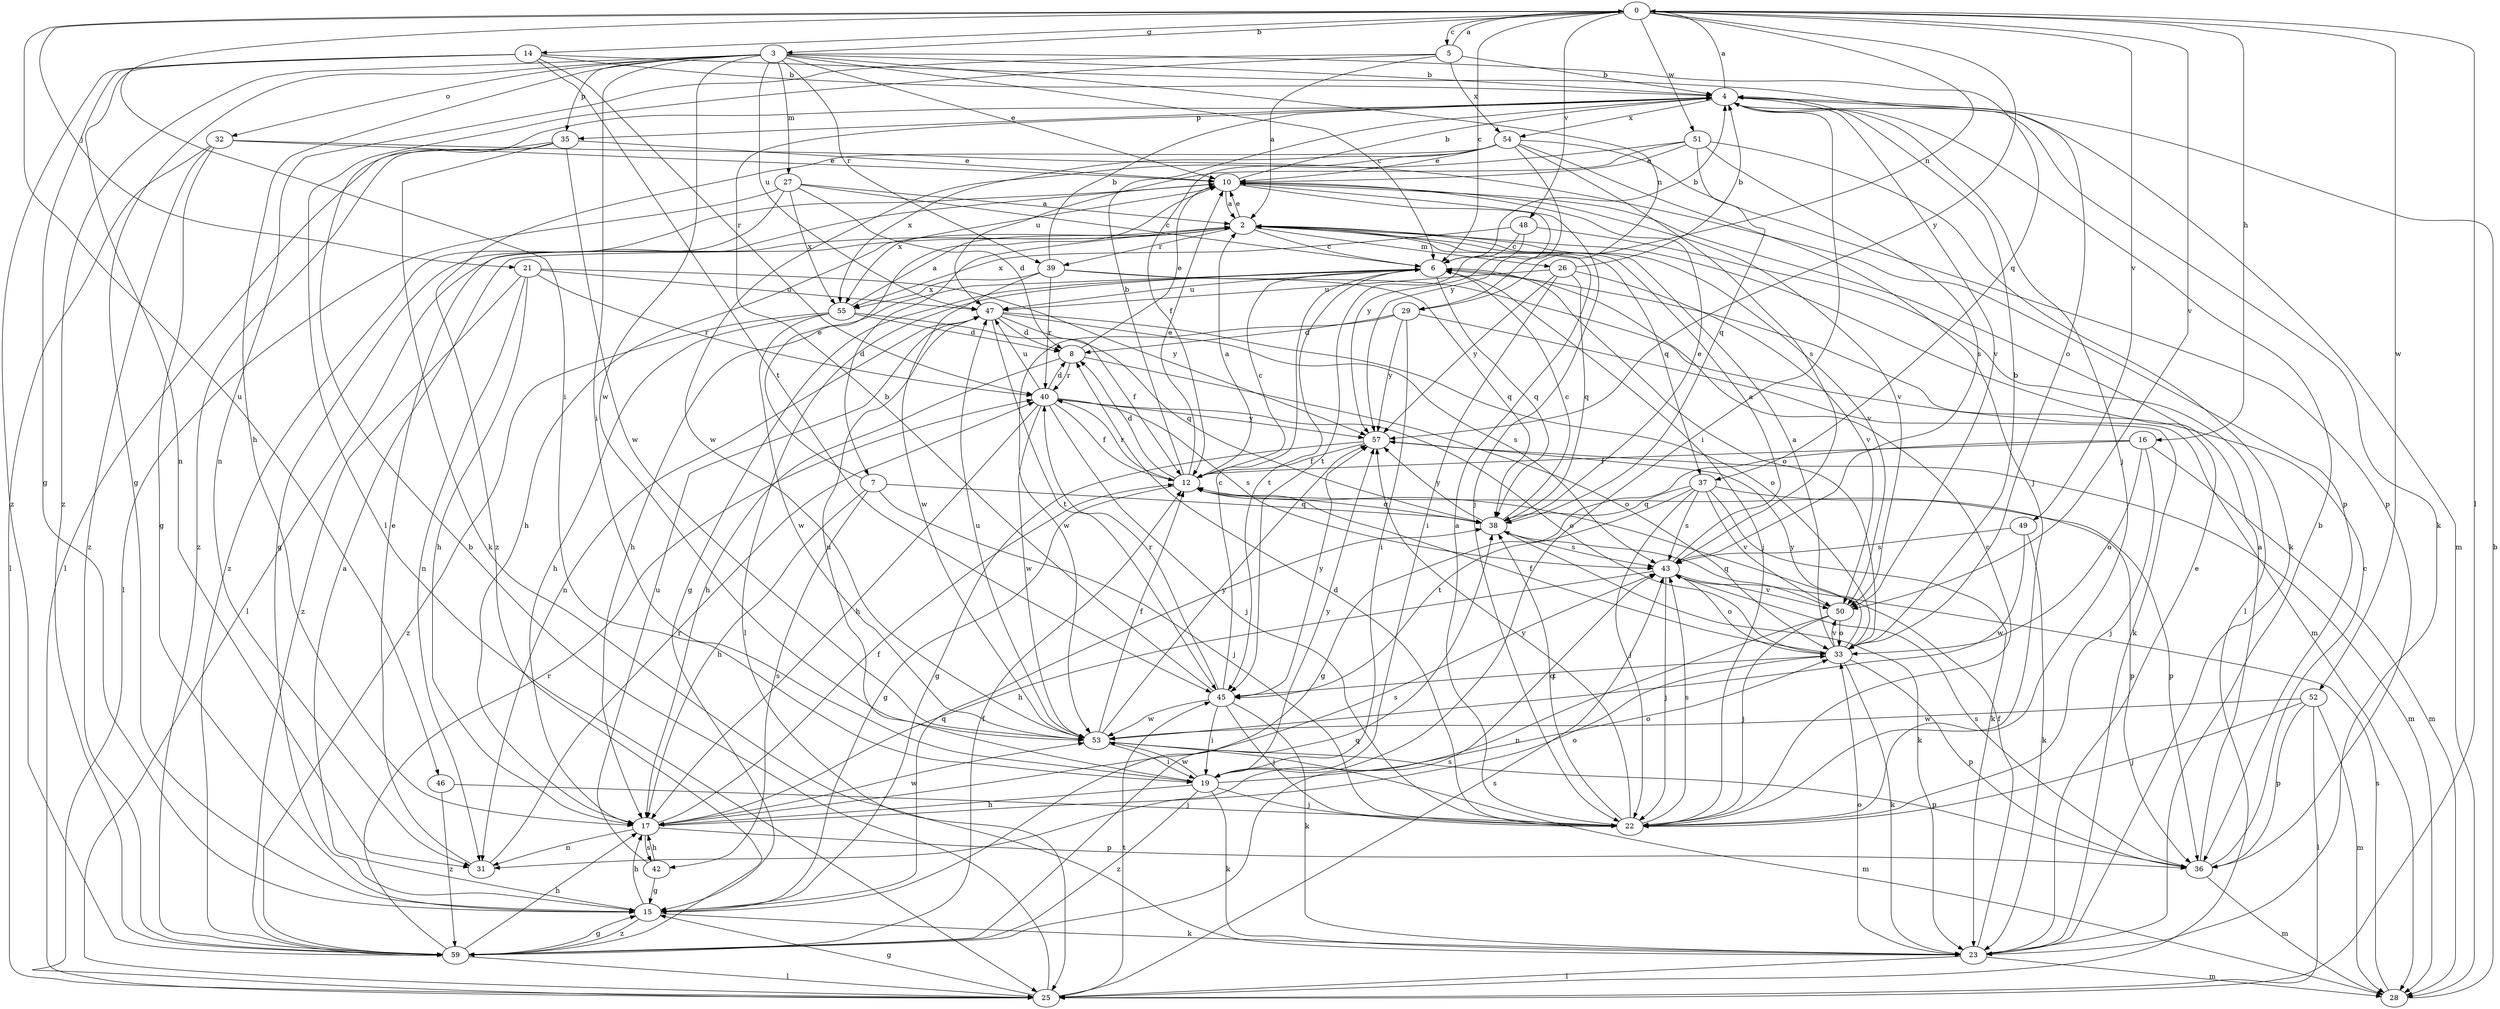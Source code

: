 strict digraph  {
0;
2;
3;
4;
5;
6;
7;
8;
10;
12;
14;
15;
16;
17;
19;
21;
22;
23;
25;
26;
27;
28;
29;
31;
32;
33;
35;
36;
37;
38;
39;
40;
42;
43;
45;
46;
47;
48;
49;
50;
51;
52;
53;
54;
55;
57;
59;
0 -> 3  [label=b];
0 -> 5  [label=c];
0 -> 6  [label=c];
0 -> 14  [label=g];
0 -> 16  [label=h];
0 -> 19  [label=i];
0 -> 21  [label=j];
0 -> 25  [label=l];
0 -> 29  [label=n];
0 -> 46  [label=u];
0 -> 48  [label=v];
0 -> 49  [label=v];
0 -> 50  [label=v];
0 -> 51  [label=w];
0 -> 52  [label=w];
0 -> 57  [label=y];
2 -> 6  [label=c];
2 -> 7  [label=d];
2 -> 10  [label=e];
2 -> 17  [label=h];
2 -> 25  [label=l];
2 -> 26  [label=m];
2 -> 37  [label=q];
2 -> 39  [label=r];
2 -> 50  [label=v];
3 -> 4  [label=b];
3 -> 6  [label=c];
3 -> 10  [label=e];
3 -> 15  [label=g];
3 -> 17  [label=h];
3 -> 19  [label=i];
3 -> 27  [label=m];
3 -> 29  [label=n];
3 -> 32  [label=o];
3 -> 35  [label=p];
3 -> 37  [label=q];
3 -> 39  [label=r];
3 -> 47  [label=u];
3 -> 53  [label=w];
3 -> 59  [label=z];
4 -> 0  [label=a];
4 -> 19  [label=i];
4 -> 22  [label=j];
4 -> 23  [label=k];
4 -> 28  [label=m];
4 -> 35  [label=p];
4 -> 50  [label=v];
4 -> 54  [label=x];
5 -> 0  [label=a];
5 -> 2  [label=a];
5 -> 4  [label=b];
5 -> 25  [label=l];
5 -> 31  [label=n];
5 -> 54  [label=x];
6 -> 4  [label=b];
6 -> 15  [label=g];
6 -> 17  [label=h];
6 -> 22  [label=j];
6 -> 25  [label=l];
6 -> 33  [label=o];
6 -> 38  [label=q];
6 -> 45  [label=t];
6 -> 47  [label=u];
7 -> 10  [label=e];
7 -> 17  [label=h];
7 -> 22  [label=j];
7 -> 38  [label=q];
7 -> 42  [label=s];
8 -> 10  [label=e];
8 -> 17  [label=h];
8 -> 33  [label=o];
8 -> 40  [label=r];
10 -> 2  [label=a];
10 -> 4  [label=b];
10 -> 22  [label=j];
10 -> 50  [label=v];
10 -> 55  [label=x];
10 -> 57  [label=y];
10 -> 59  [label=z];
12 -> 2  [label=a];
12 -> 4  [label=b];
12 -> 6  [label=c];
12 -> 8  [label=d];
12 -> 10  [label=e];
12 -> 15  [label=g];
12 -> 36  [label=p];
12 -> 38  [label=q];
12 -> 40  [label=r];
14 -> 4  [label=b];
14 -> 15  [label=g];
14 -> 31  [label=n];
14 -> 33  [label=o];
14 -> 40  [label=r];
14 -> 45  [label=t];
14 -> 59  [label=z];
15 -> 2  [label=a];
15 -> 17  [label=h];
15 -> 23  [label=k];
15 -> 38  [label=q];
15 -> 59  [label=z];
16 -> 12  [label=f];
16 -> 15  [label=g];
16 -> 22  [label=j];
16 -> 28  [label=m];
16 -> 33  [label=o];
17 -> 12  [label=f];
17 -> 31  [label=n];
17 -> 33  [label=o];
17 -> 36  [label=p];
17 -> 42  [label=s];
17 -> 43  [label=s];
17 -> 53  [label=w];
19 -> 17  [label=h];
19 -> 22  [label=j];
19 -> 23  [label=k];
19 -> 33  [label=o];
19 -> 47  [label=u];
19 -> 53  [label=w];
19 -> 57  [label=y];
19 -> 59  [label=z];
21 -> 17  [label=h];
21 -> 31  [label=n];
21 -> 40  [label=r];
21 -> 47  [label=u];
21 -> 57  [label=y];
21 -> 59  [label=z];
22 -> 2  [label=a];
22 -> 6  [label=c];
22 -> 8  [label=d];
22 -> 38  [label=q];
22 -> 43  [label=s];
22 -> 57  [label=y];
23 -> 4  [label=b];
23 -> 10  [label=e];
23 -> 12  [label=f];
23 -> 25  [label=l];
23 -> 28  [label=m];
23 -> 33  [label=o];
25 -> 4  [label=b];
25 -> 15  [label=g];
25 -> 43  [label=s];
25 -> 45  [label=t];
26 -> 4  [label=b];
26 -> 19  [label=i];
26 -> 38  [label=q];
26 -> 47  [label=u];
26 -> 50  [label=v];
26 -> 57  [label=y];
27 -> 2  [label=a];
27 -> 6  [label=c];
27 -> 8  [label=d];
27 -> 15  [label=g];
27 -> 25  [label=l];
27 -> 55  [label=x];
28 -> 4  [label=b];
28 -> 43  [label=s];
29 -> 8  [label=d];
29 -> 19  [label=i];
29 -> 23  [label=k];
29 -> 53  [label=w];
29 -> 57  [label=y];
31 -> 10  [label=e];
31 -> 40  [label=r];
32 -> 10  [label=e];
32 -> 15  [label=g];
32 -> 25  [label=l];
32 -> 36  [label=p];
32 -> 59  [label=z];
33 -> 2  [label=a];
33 -> 4  [label=b];
33 -> 12  [label=f];
33 -> 23  [label=k];
33 -> 36  [label=p];
33 -> 45  [label=t];
33 -> 50  [label=v];
33 -> 57  [label=y];
35 -> 10  [label=e];
35 -> 23  [label=k];
35 -> 25  [label=l];
35 -> 53  [label=w];
35 -> 59  [label=z];
36 -> 2  [label=a];
36 -> 6  [label=c];
36 -> 28  [label=m];
36 -> 43  [label=s];
37 -> 22  [label=j];
37 -> 23  [label=k];
37 -> 36  [label=p];
37 -> 38  [label=q];
37 -> 43  [label=s];
37 -> 45  [label=t];
37 -> 50  [label=v];
38 -> 6  [label=c];
38 -> 10  [label=e];
38 -> 23  [label=k];
38 -> 43  [label=s];
38 -> 57  [label=y];
39 -> 4  [label=b];
39 -> 28  [label=m];
39 -> 38  [label=q];
39 -> 40  [label=r];
39 -> 53  [label=w];
39 -> 55  [label=x];
40 -> 8  [label=d];
40 -> 12  [label=f];
40 -> 17  [label=h];
40 -> 22  [label=j];
40 -> 33  [label=o];
40 -> 43  [label=s];
40 -> 47  [label=u];
40 -> 53  [label=w];
40 -> 57  [label=y];
42 -> 15  [label=g];
42 -> 17  [label=h];
42 -> 47  [label=u];
43 -> 2  [label=a];
43 -> 17  [label=h];
43 -> 22  [label=j];
43 -> 33  [label=o];
43 -> 50  [label=v];
45 -> 4  [label=b];
45 -> 6  [label=c];
45 -> 19  [label=i];
45 -> 22  [label=j];
45 -> 23  [label=k];
45 -> 40  [label=r];
45 -> 53  [label=w];
45 -> 57  [label=y];
46 -> 22  [label=j];
46 -> 59  [label=z];
47 -> 8  [label=d];
47 -> 12  [label=f];
47 -> 31  [label=n];
47 -> 33  [label=o];
47 -> 43  [label=s];
47 -> 45  [label=t];
48 -> 6  [label=c];
48 -> 25  [label=l];
48 -> 45  [label=t];
48 -> 55  [label=x];
49 -> 23  [label=k];
49 -> 43  [label=s];
49 -> 53  [label=w];
50 -> 22  [label=j];
50 -> 31  [label=n];
50 -> 33  [label=o];
50 -> 38  [label=q];
51 -> 10  [label=e];
51 -> 23  [label=k];
51 -> 38  [label=q];
51 -> 43  [label=s];
51 -> 47  [label=u];
51 -> 53  [label=w];
52 -> 22  [label=j];
52 -> 25  [label=l];
52 -> 28  [label=m];
52 -> 36  [label=p];
52 -> 53  [label=w];
53 -> 12  [label=f];
53 -> 19  [label=i];
53 -> 28  [label=m];
53 -> 36  [label=p];
53 -> 47  [label=u];
53 -> 57  [label=y];
54 -> 10  [label=e];
54 -> 12  [label=f];
54 -> 22  [label=j];
54 -> 36  [label=p];
54 -> 43  [label=s];
54 -> 55  [label=x];
54 -> 57  [label=y];
54 -> 59  [label=z];
55 -> 2  [label=a];
55 -> 8  [label=d];
55 -> 17  [label=h];
55 -> 38  [label=q];
55 -> 53  [label=w];
55 -> 59  [label=z];
57 -> 12  [label=f];
57 -> 15  [label=g];
57 -> 28  [label=m];
59 -> 12  [label=f];
59 -> 15  [label=g];
59 -> 17  [label=h];
59 -> 25  [label=l];
59 -> 38  [label=q];
59 -> 40  [label=r];
59 -> 43  [label=s];
}
